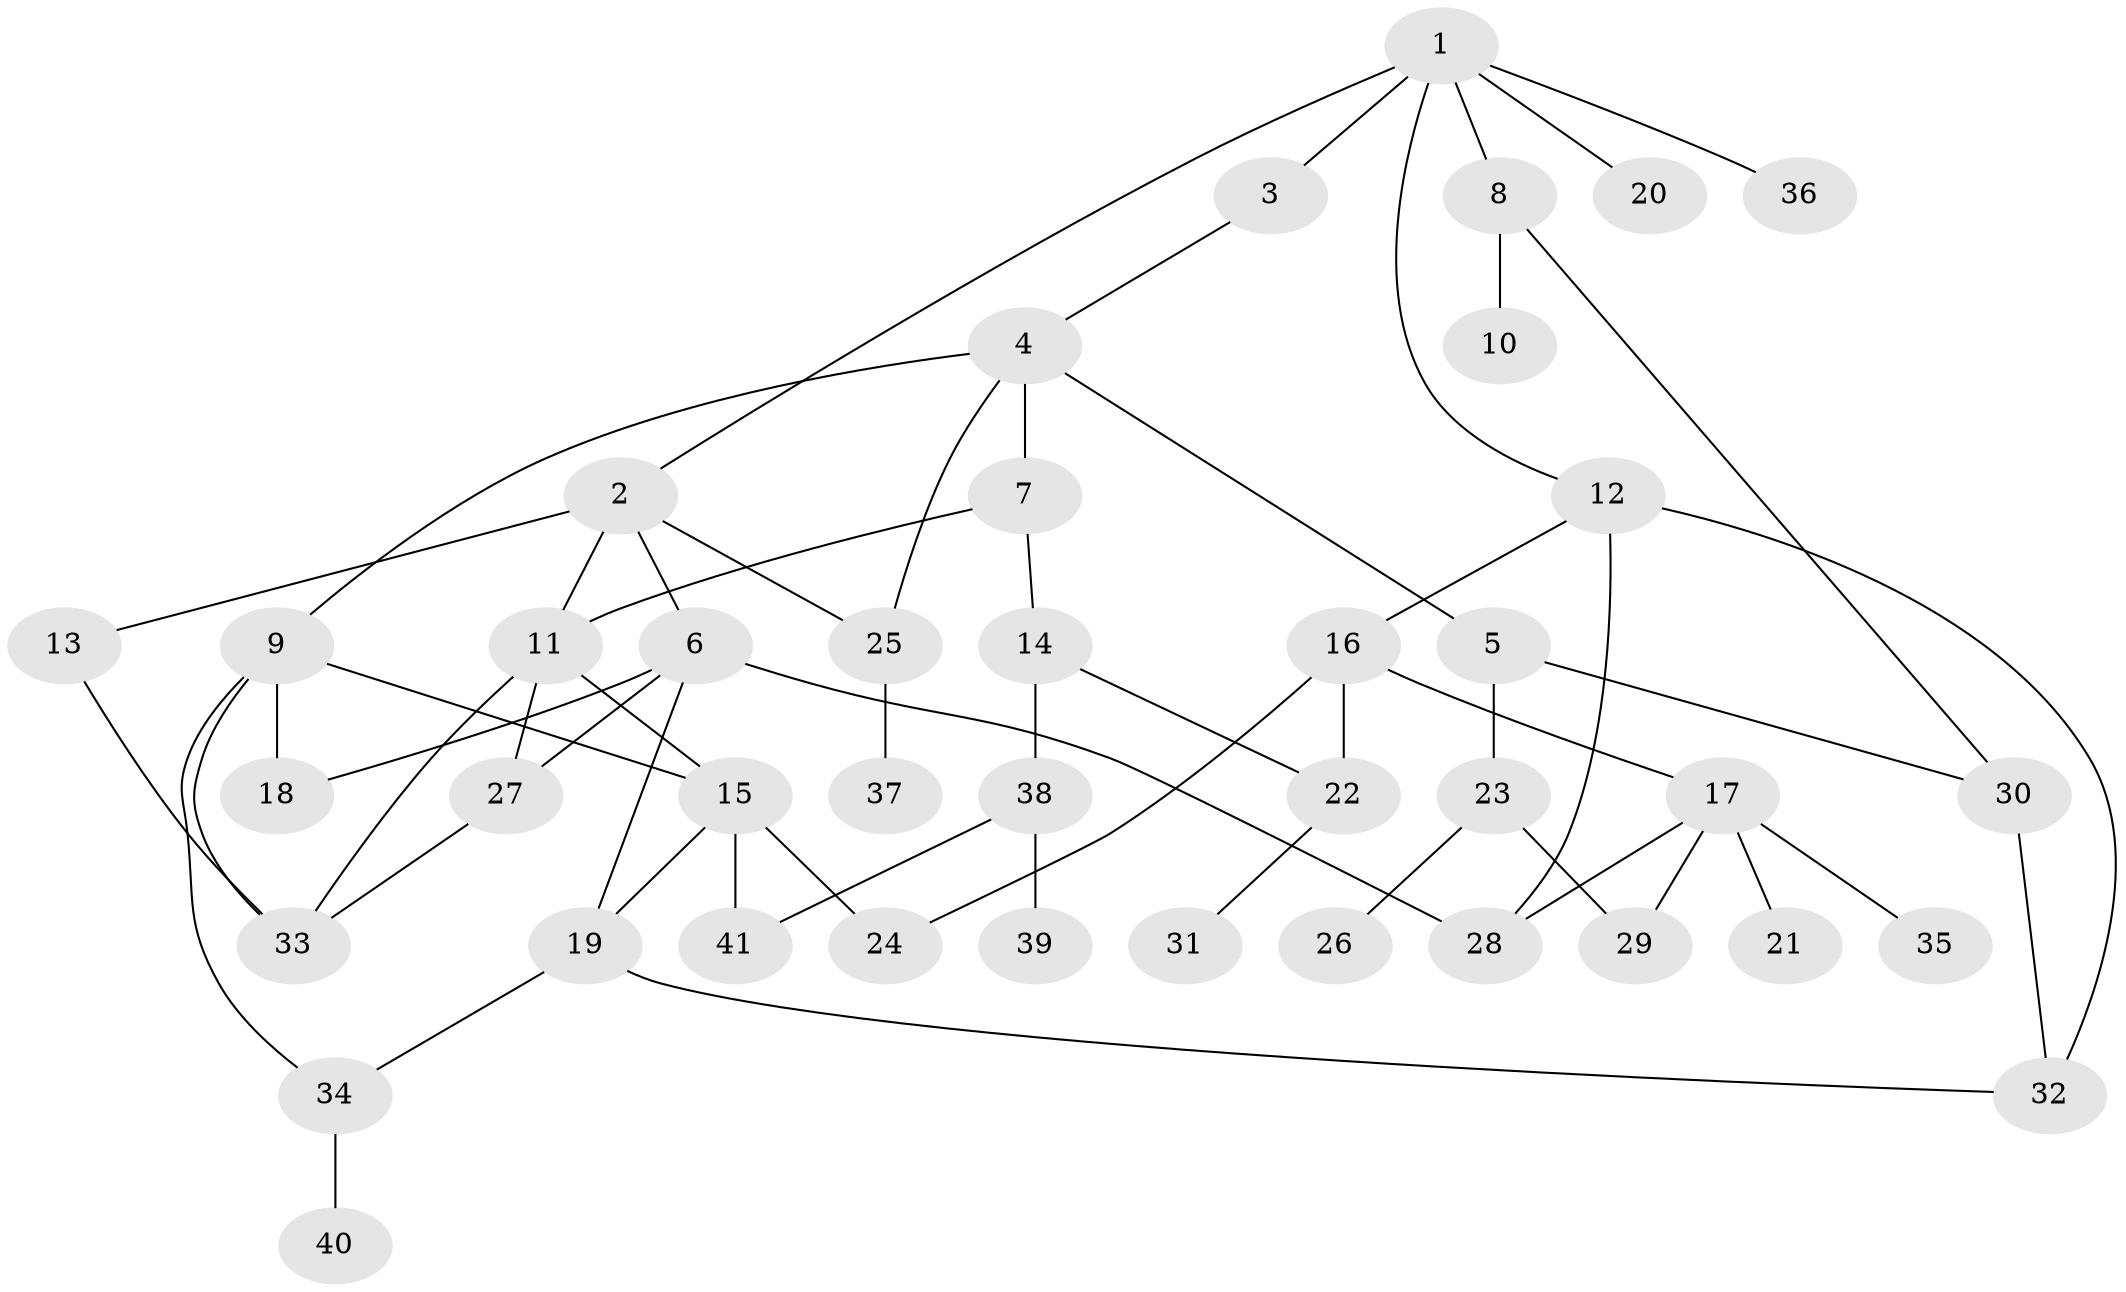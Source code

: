 // original degree distribution, {6: 0.034482758620689655, 2: 0.2413793103448276, 5: 0.08620689655172414, 3: 0.27586206896551724, 4: 0.13793103448275862, 1: 0.22413793103448276}
// Generated by graph-tools (version 1.1) at 2025/49/03/04/25 22:49:13]
// undirected, 41 vertices, 59 edges
graph export_dot {
  node [color=gray90,style=filled];
  1;
  2;
  3;
  4;
  5;
  6;
  7;
  8;
  9;
  10;
  11;
  12;
  13;
  14;
  15;
  16;
  17;
  18;
  19;
  20;
  21;
  22;
  23;
  24;
  25;
  26;
  27;
  28;
  29;
  30;
  31;
  32;
  33;
  34;
  35;
  36;
  37;
  38;
  39;
  40;
  41;
  1 -- 2 [weight=1.0];
  1 -- 3 [weight=1.0];
  1 -- 8 [weight=1.0];
  1 -- 12 [weight=1.0];
  1 -- 20 [weight=1.0];
  1 -- 36 [weight=1.0];
  2 -- 6 [weight=1.0];
  2 -- 11 [weight=2.0];
  2 -- 13 [weight=1.0];
  2 -- 25 [weight=1.0];
  3 -- 4 [weight=1.0];
  4 -- 5 [weight=1.0];
  4 -- 7 [weight=1.0];
  4 -- 9 [weight=1.0];
  4 -- 25 [weight=1.0];
  5 -- 23 [weight=1.0];
  5 -- 30 [weight=1.0];
  6 -- 18 [weight=1.0];
  6 -- 19 [weight=1.0];
  6 -- 27 [weight=1.0];
  6 -- 28 [weight=1.0];
  7 -- 11 [weight=2.0];
  7 -- 14 [weight=2.0];
  8 -- 10 [weight=1.0];
  8 -- 30 [weight=1.0];
  9 -- 15 [weight=1.0];
  9 -- 18 [weight=1.0];
  9 -- 33 [weight=1.0];
  9 -- 34 [weight=1.0];
  11 -- 15 [weight=1.0];
  11 -- 27 [weight=1.0];
  11 -- 33 [weight=1.0];
  12 -- 16 [weight=1.0];
  12 -- 28 [weight=1.0];
  12 -- 32 [weight=1.0];
  13 -- 33 [weight=1.0];
  14 -- 22 [weight=1.0];
  14 -- 38 [weight=1.0];
  15 -- 19 [weight=1.0];
  15 -- 24 [weight=1.0];
  15 -- 41 [weight=1.0];
  16 -- 17 [weight=1.0];
  16 -- 22 [weight=1.0];
  16 -- 24 [weight=1.0];
  17 -- 21 [weight=1.0];
  17 -- 28 [weight=1.0];
  17 -- 29 [weight=1.0];
  17 -- 35 [weight=1.0];
  19 -- 32 [weight=1.0];
  19 -- 34 [weight=1.0];
  22 -- 31 [weight=1.0];
  23 -- 26 [weight=1.0];
  23 -- 29 [weight=1.0];
  25 -- 37 [weight=1.0];
  27 -- 33 [weight=1.0];
  30 -- 32 [weight=2.0];
  34 -- 40 [weight=1.0];
  38 -- 39 [weight=1.0];
  38 -- 41 [weight=1.0];
}
